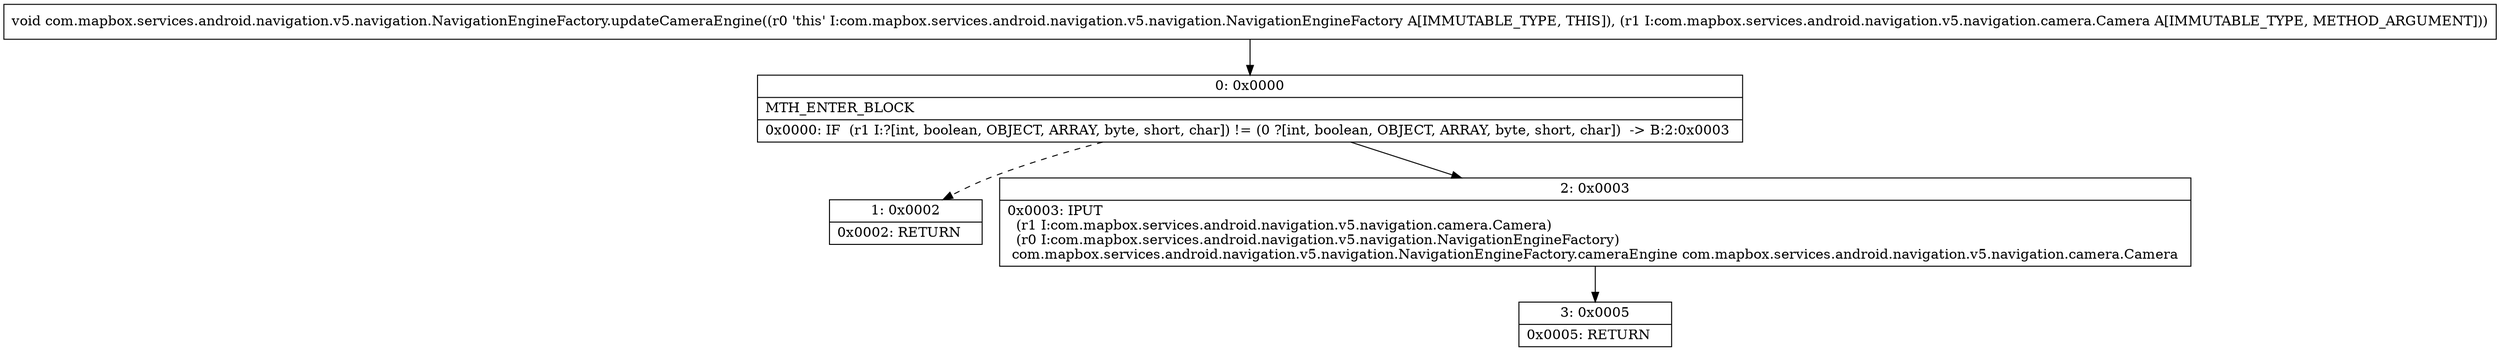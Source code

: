 digraph "CFG forcom.mapbox.services.android.navigation.v5.navigation.NavigationEngineFactory.updateCameraEngine(Lcom\/mapbox\/services\/android\/navigation\/v5\/navigation\/camera\/Camera;)V" {
Node_0 [shape=record,label="{0\:\ 0x0000|MTH_ENTER_BLOCK\l|0x0000: IF  (r1 I:?[int, boolean, OBJECT, ARRAY, byte, short, char]) != (0 ?[int, boolean, OBJECT, ARRAY, byte, short, char])  \-\> B:2:0x0003 \l}"];
Node_1 [shape=record,label="{1\:\ 0x0002|0x0002: RETURN   \l}"];
Node_2 [shape=record,label="{2\:\ 0x0003|0x0003: IPUT  \l  (r1 I:com.mapbox.services.android.navigation.v5.navigation.camera.Camera)\l  (r0 I:com.mapbox.services.android.navigation.v5.navigation.NavigationEngineFactory)\l com.mapbox.services.android.navigation.v5.navigation.NavigationEngineFactory.cameraEngine com.mapbox.services.android.navigation.v5.navigation.camera.Camera \l}"];
Node_3 [shape=record,label="{3\:\ 0x0005|0x0005: RETURN   \l}"];
MethodNode[shape=record,label="{void com.mapbox.services.android.navigation.v5.navigation.NavigationEngineFactory.updateCameraEngine((r0 'this' I:com.mapbox.services.android.navigation.v5.navigation.NavigationEngineFactory A[IMMUTABLE_TYPE, THIS]), (r1 I:com.mapbox.services.android.navigation.v5.navigation.camera.Camera A[IMMUTABLE_TYPE, METHOD_ARGUMENT])) }"];
MethodNode -> Node_0;
Node_0 -> Node_1[style=dashed];
Node_0 -> Node_2;
Node_2 -> Node_3;
}

